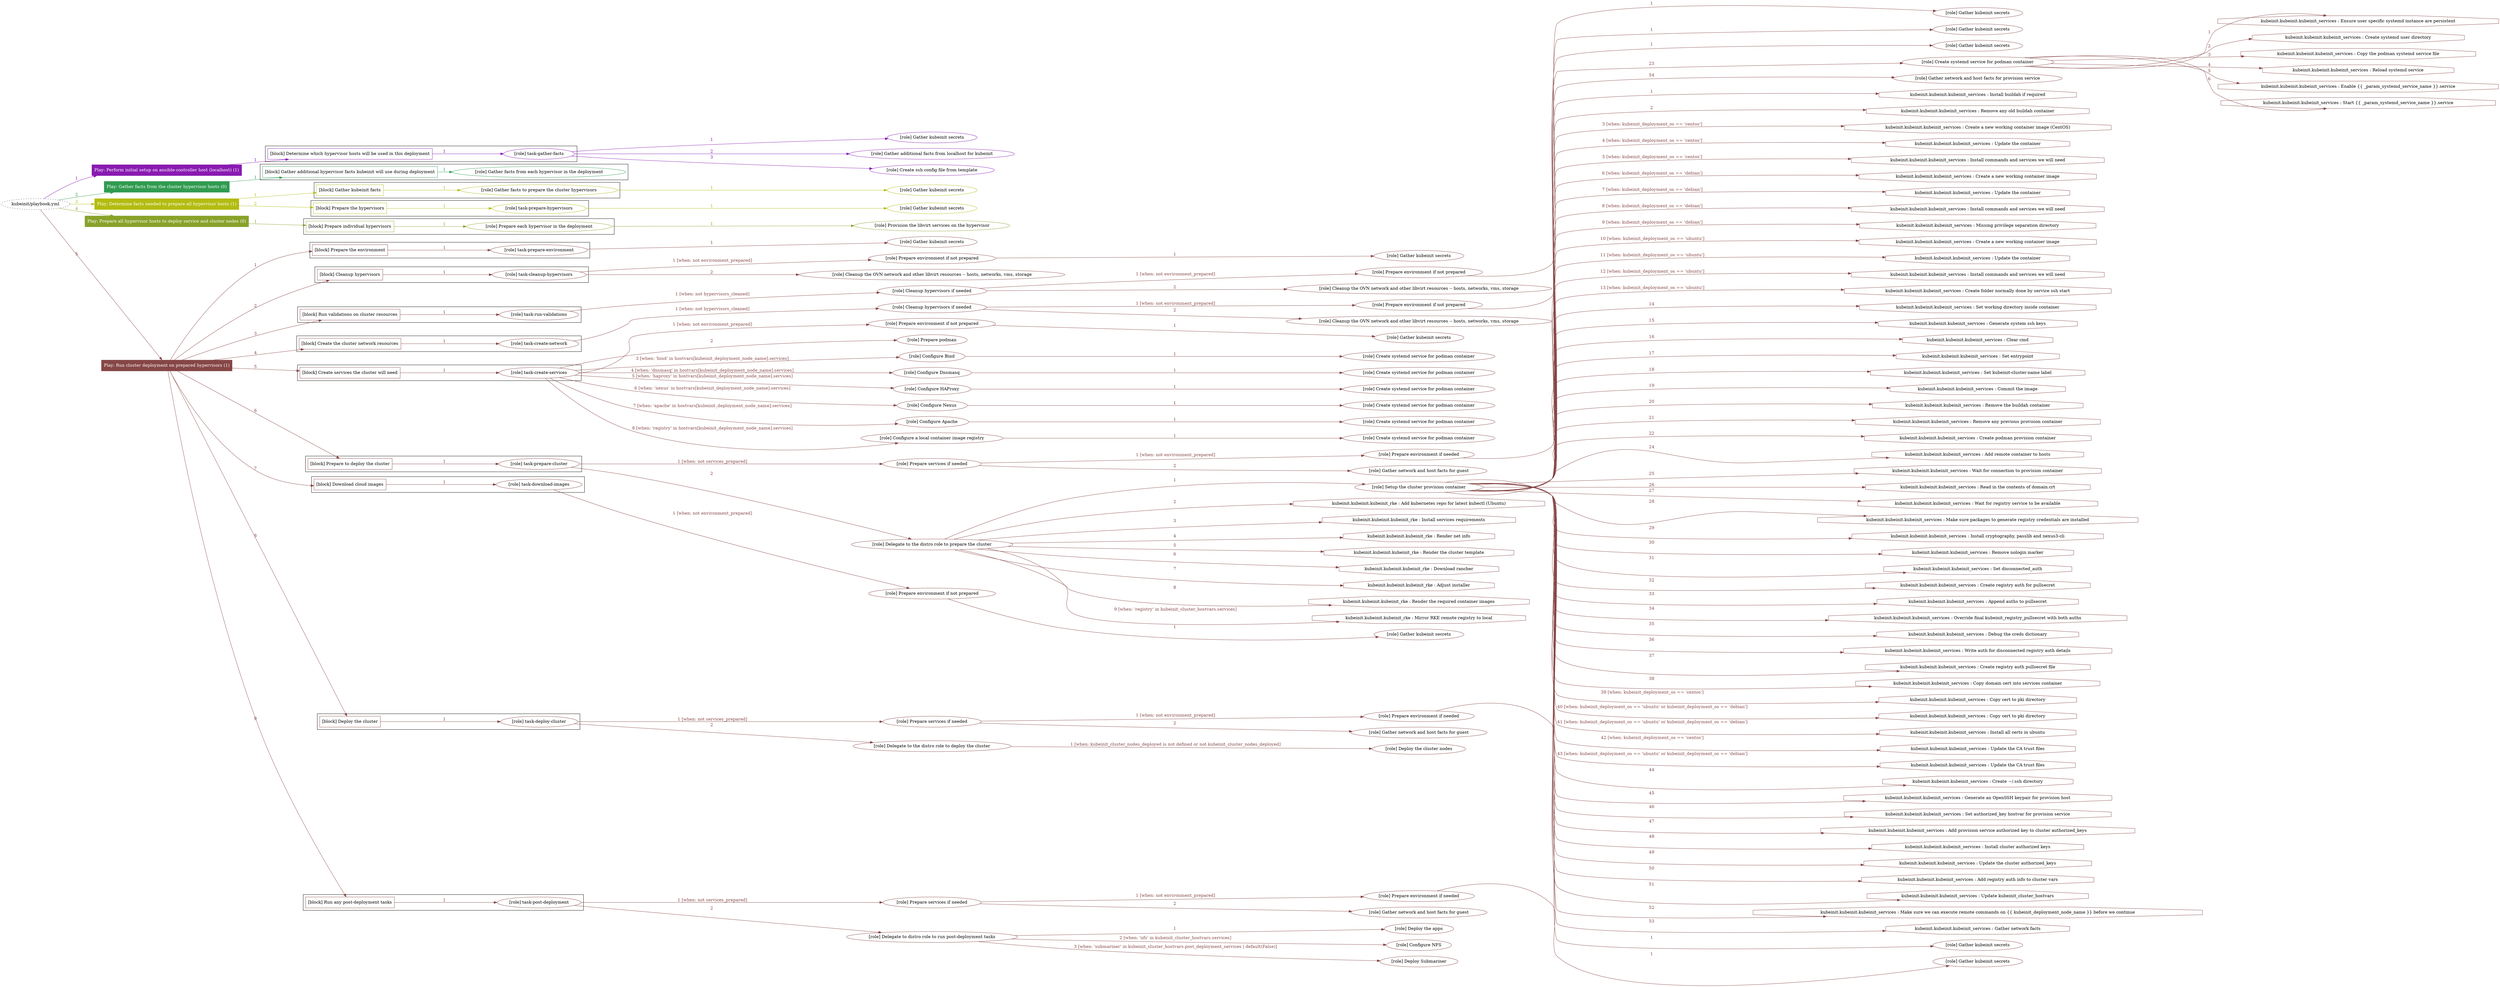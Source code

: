 digraph {
	graph [concentrate=true ordering=in rankdir=LR ratio=fill]
	edge [esep=5 sep=10]
	"kubeinit/playbook.yml" [URL="/home/runner/work/kubeinit/kubeinit/kubeinit/playbook.yml" id=playbook_919aef9d style=dotted]
	play_f9e77d51 [label="Play: Perform initial setup on ansible-controller host (localhost) (1)" URL="/home/runner/work/kubeinit/kubeinit/kubeinit/playbook.yml" color="#891ab2" fontcolor="#ffffff" id=play_f9e77d51 shape=box style=filled tooltip=localhost]
	"kubeinit/playbook.yml" -> play_f9e77d51 [label="1 " color="#891ab2" fontcolor="#891ab2" id=edge_54c0a7cf labeltooltip="1 " tooltip="1 "]
	subgraph "Gather kubeinit secrets" {
		role_a4ab2404 [label="[role] Gather kubeinit secrets" URL="/home/runner/.ansible/collections/ansible_collections/kubeinit/kubeinit/roles/kubeinit_prepare/tasks/build_hypervisors_group.yml" color="#891ab2" id=role_a4ab2404 tooltip="Gather kubeinit secrets"]
	}
	subgraph "Gather additional facts from localhost for kubeinit" {
		role_f68560e3 [label="[role] Gather additional facts from localhost for kubeinit" URL="/home/runner/.ansible/collections/ansible_collections/kubeinit/kubeinit/roles/kubeinit_prepare/tasks/build_hypervisors_group.yml" color="#891ab2" id=role_f68560e3 tooltip="Gather additional facts from localhost for kubeinit"]
	}
	subgraph "Create ssh config file from template" {
		role_85e6e556 [label="[role] Create ssh config file from template" URL="/home/runner/.ansible/collections/ansible_collections/kubeinit/kubeinit/roles/kubeinit_prepare/tasks/build_hypervisors_group.yml" color="#891ab2" id=role_85e6e556 tooltip="Create ssh config file from template"]
	}
	subgraph "task-gather-facts" {
		role_e259d2f3 [label="[role] task-gather-facts" URL="/home/runner/work/kubeinit/kubeinit/kubeinit/playbook.yml" color="#891ab2" id=role_e259d2f3 tooltip="task-gather-facts"]
		role_e259d2f3 -> role_a4ab2404 [label="1 " color="#891ab2" fontcolor="#891ab2" id=edge_b7ab3f2e labeltooltip="1 " tooltip="1 "]
		role_e259d2f3 -> role_f68560e3 [label="2 " color="#891ab2" fontcolor="#891ab2" id=edge_9d91b1de labeltooltip="2 " tooltip="2 "]
		role_e259d2f3 -> role_85e6e556 [label="3 " color="#891ab2" fontcolor="#891ab2" id=edge_f745d814 labeltooltip="3 " tooltip="3 "]
	}
	subgraph "Play: Perform initial setup on ansible-controller host (localhost) (1)" {
		play_f9e77d51 -> block_96652746 [label=1 color="#891ab2" fontcolor="#891ab2" id=edge_6d311edf labeltooltip=1 tooltip=1]
		subgraph cluster_block_96652746 {
			block_96652746 [label="[block] Determine which hypervisor hosts will be used in this deployment" URL="/home/runner/work/kubeinit/kubeinit/kubeinit/playbook.yml" color="#891ab2" id=block_96652746 labeltooltip="Determine which hypervisor hosts will be used in this deployment" shape=box tooltip="Determine which hypervisor hosts will be used in this deployment"]
			block_96652746 -> role_e259d2f3 [label="1 " color="#891ab2" fontcolor="#891ab2" id=edge_360bda60 labeltooltip="1 " tooltip="1 "]
		}
	}
	play_ca27b488 [label="Play: Gather facts from the cluster hypervisor hosts (0)" URL="/home/runner/work/kubeinit/kubeinit/kubeinit/playbook.yml" color="#319b51" fontcolor="#ffffff" id=play_ca27b488 shape=box style=filled tooltip="Play: Gather facts from the cluster hypervisor hosts (0)"]
	"kubeinit/playbook.yml" -> play_ca27b488 [label="2 " color="#319b51" fontcolor="#319b51" id=edge_1d7c2c6e labeltooltip="2 " tooltip="2 "]
	subgraph "Gather facts from each hypervisor in the deployment" {
		role_21994b3f [label="[role] Gather facts from each hypervisor in the deployment" URL="/home/runner/work/kubeinit/kubeinit/kubeinit/playbook.yml" color="#319b51" id=role_21994b3f tooltip="Gather facts from each hypervisor in the deployment"]
	}
	subgraph "Play: Gather facts from the cluster hypervisor hosts (0)" {
		play_ca27b488 -> block_428e8c20 [label=1 color="#319b51" fontcolor="#319b51" id=edge_dd893c18 labeltooltip=1 tooltip=1]
		subgraph cluster_block_428e8c20 {
			block_428e8c20 [label="[block] Gather additional hypervisor facts kubeinit will use during deployment" URL="/home/runner/work/kubeinit/kubeinit/kubeinit/playbook.yml" color="#319b51" id=block_428e8c20 labeltooltip="Gather additional hypervisor facts kubeinit will use during deployment" shape=box tooltip="Gather additional hypervisor facts kubeinit will use during deployment"]
			block_428e8c20 -> role_21994b3f [label="1 " color="#319b51" fontcolor="#319b51" id=edge_60579ac1 labeltooltip="1 " tooltip="1 "]
		}
	}
	play_2c7fd211 [label="Play: Determine facts needed to prepare all hypervisor hosts (1)" URL="/home/runner/work/kubeinit/kubeinit/kubeinit/playbook.yml" color="#b3bc10" fontcolor="#ffffff" id=play_2c7fd211 shape=box style=filled tooltip=localhost]
	"kubeinit/playbook.yml" -> play_2c7fd211 [label="3 " color="#b3bc10" fontcolor="#b3bc10" id=edge_bbf605ee labeltooltip="3 " tooltip="3 "]
	subgraph "Gather kubeinit secrets" {
		role_56b4421c [label="[role] Gather kubeinit secrets" URL="/home/runner/.ansible/collections/ansible_collections/kubeinit/kubeinit/roles/kubeinit_prepare/tasks/gather_kubeinit_facts.yml" color="#b3bc10" id=role_56b4421c tooltip="Gather kubeinit secrets"]
	}
	subgraph "Gather facts to prepare the cluster hypervisors" {
		role_55bad609 [label="[role] Gather facts to prepare the cluster hypervisors" URL="/home/runner/work/kubeinit/kubeinit/kubeinit/playbook.yml" color="#b3bc10" id=role_55bad609 tooltip="Gather facts to prepare the cluster hypervisors"]
		role_55bad609 -> role_56b4421c [label="1 " color="#b3bc10" fontcolor="#b3bc10" id=edge_3afcaa6a labeltooltip="1 " tooltip="1 "]
	}
	subgraph "Gather kubeinit secrets" {
		role_a042cef6 [label="[role] Gather kubeinit secrets" URL="/home/runner/.ansible/collections/ansible_collections/kubeinit/kubeinit/roles/kubeinit_prepare/tasks/gather_kubeinit_facts.yml" color="#b3bc10" id=role_a042cef6 tooltip="Gather kubeinit secrets"]
	}
	subgraph "task-prepare-hypervisors" {
		role_e4626613 [label="[role] task-prepare-hypervisors" URL="/home/runner/work/kubeinit/kubeinit/kubeinit/playbook.yml" color="#b3bc10" id=role_e4626613 tooltip="task-prepare-hypervisors"]
		role_e4626613 -> role_a042cef6 [label="1 " color="#b3bc10" fontcolor="#b3bc10" id=edge_f3834172 labeltooltip="1 " tooltip="1 "]
	}
	subgraph "Play: Determine facts needed to prepare all hypervisor hosts (1)" {
		play_2c7fd211 -> block_2fe3c059 [label=1 color="#b3bc10" fontcolor="#b3bc10" id=edge_dcbfa087 labeltooltip=1 tooltip=1]
		subgraph cluster_block_2fe3c059 {
			block_2fe3c059 [label="[block] Gather kubeinit facts" URL="/home/runner/work/kubeinit/kubeinit/kubeinit/playbook.yml" color="#b3bc10" id=block_2fe3c059 labeltooltip="Gather kubeinit facts" shape=box tooltip="Gather kubeinit facts"]
			block_2fe3c059 -> role_55bad609 [label="1 " color="#b3bc10" fontcolor="#b3bc10" id=edge_ac8cc768 labeltooltip="1 " tooltip="1 "]
		}
		play_2c7fd211 -> block_c9ec21cd [label=2 color="#b3bc10" fontcolor="#b3bc10" id=edge_07b7eb7e labeltooltip=2 tooltip=2]
		subgraph cluster_block_c9ec21cd {
			block_c9ec21cd [label="[block] Prepare the hypervisors" URL="/home/runner/work/kubeinit/kubeinit/kubeinit/playbook.yml" color="#b3bc10" id=block_c9ec21cd labeltooltip="Prepare the hypervisors" shape=box tooltip="Prepare the hypervisors"]
			block_c9ec21cd -> role_e4626613 [label="1 " color="#b3bc10" fontcolor="#b3bc10" id=edge_b0c40d74 labeltooltip="1 " tooltip="1 "]
		}
	}
	play_19499840 [label="Play: Prepare all hypervisor hosts to deploy service and cluster nodes (0)" URL="/home/runner/work/kubeinit/kubeinit/kubeinit/playbook.yml" color="#88a22a" fontcolor="#ffffff" id=play_19499840 shape=box style=filled tooltip="Play: Prepare all hypervisor hosts to deploy service and cluster nodes (0)"]
	"kubeinit/playbook.yml" -> play_19499840 [label="4 " color="#88a22a" fontcolor="#88a22a" id=edge_1cce53da labeltooltip="4 " tooltip="4 "]
	subgraph "Provision the libvirt services on the hypervisor" {
		role_8fbdb03e [label="[role] Provision the libvirt services on the hypervisor" URL="/home/runner/.ansible/collections/ansible_collections/kubeinit/kubeinit/roles/kubeinit_prepare/tasks/prepare_hypervisor.yml" color="#88a22a" id=role_8fbdb03e tooltip="Provision the libvirt services on the hypervisor"]
	}
	subgraph "Prepare each hypervisor in the deployment" {
		role_81806acc [label="[role] Prepare each hypervisor in the deployment" URL="/home/runner/work/kubeinit/kubeinit/kubeinit/playbook.yml" color="#88a22a" id=role_81806acc tooltip="Prepare each hypervisor in the deployment"]
		role_81806acc -> role_8fbdb03e [label="1 " color="#88a22a" fontcolor="#88a22a" id=edge_270a6148 labeltooltip="1 " tooltip="1 "]
	}
	subgraph "Play: Prepare all hypervisor hosts to deploy service and cluster nodes (0)" {
		play_19499840 -> block_1d157567 [label=1 color="#88a22a" fontcolor="#88a22a" id=edge_063e960f labeltooltip=1 tooltip=1]
		subgraph cluster_block_1d157567 {
			block_1d157567 [label="[block] Prepare individual hypervisors" URL="/home/runner/work/kubeinit/kubeinit/kubeinit/playbook.yml" color="#88a22a" id=block_1d157567 labeltooltip="Prepare individual hypervisors" shape=box tooltip="Prepare individual hypervisors"]
			block_1d157567 -> role_81806acc [label="1 " color="#88a22a" fontcolor="#88a22a" id=edge_792edc76 labeltooltip="1 " tooltip="1 "]
		}
	}
	play_19db431d [label="Play: Run cluster deployment on prepared hypervisors (1)" URL="/home/runner/work/kubeinit/kubeinit/kubeinit/playbook.yml" color="#864646" fontcolor="#ffffff" id=play_19db431d shape=box style=filled tooltip=localhost]
	"kubeinit/playbook.yml" -> play_19db431d [label="5 " color="#864646" fontcolor="#864646" id=edge_7bbb3f4f labeltooltip="5 " tooltip="5 "]
	subgraph "Gather kubeinit secrets" {
		role_4c2102bc [label="[role] Gather kubeinit secrets" URL="/home/runner/.ansible/collections/ansible_collections/kubeinit/kubeinit/roles/kubeinit_prepare/tasks/gather_kubeinit_facts.yml" color="#864646" id=role_4c2102bc tooltip="Gather kubeinit secrets"]
	}
	subgraph "task-prepare-environment" {
		role_b9acedf2 [label="[role] task-prepare-environment" URL="/home/runner/work/kubeinit/kubeinit/kubeinit/playbook.yml" color="#864646" id=role_b9acedf2 tooltip="task-prepare-environment"]
		role_b9acedf2 -> role_4c2102bc [label="1 " color="#864646" fontcolor="#864646" id=edge_ab9e03db labeltooltip="1 " tooltip="1 "]
	}
	subgraph "Gather kubeinit secrets" {
		role_25b0cb9f [label="[role] Gather kubeinit secrets" URL="/home/runner/.ansible/collections/ansible_collections/kubeinit/kubeinit/roles/kubeinit_prepare/tasks/gather_kubeinit_facts.yml" color="#864646" id=role_25b0cb9f tooltip="Gather kubeinit secrets"]
	}
	subgraph "Prepare environment if not prepared" {
		role_ac8d65b0 [label="[role] Prepare environment if not prepared" URL="/home/runner/.ansible/collections/ansible_collections/kubeinit/kubeinit/roles/kubeinit_prepare/tasks/cleanup_hypervisors.yml" color="#864646" id=role_ac8d65b0 tooltip="Prepare environment if not prepared"]
		role_ac8d65b0 -> role_25b0cb9f [label="1 " color="#864646" fontcolor="#864646" id=edge_e0564b7d labeltooltip="1 " tooltip="1 "]
	}
	subgraph "Cleanup the OVN network and other libvirt resources -- hosts, networks, vms, storage" {
		role_1292b072 [label="[role] Cleanup the OVN network and other libvirt resources -- hosts, networks, vms, storage" URL="/home/runner/.ansible/collections/ansible_collections/kubeinit/kubeinit/roles/kubeinit_prepare/tasks/cleanup_hypervisors.yml" color="#864646" id=role_1292b072 tooltip="Cleanup the OVN network and other libvirt resources -- hosts, networks, vms, storage"]
	}
	subgraph "task-cleanup-hypervisors" {
		role_2c7ad1c5 [label="[role] task-cleanup-hypervisors" URL="/home/runner/work/kubeinit/kubeinit/kubeinit/playbook.yml" color="#864646" id=role_2c7ad1c5 tooltip="task-cleanup-hypervisors"]
		role_2c7ad1c5 -> role_ac8d65b0 [label="1 [when: not environment_prepared]" color="#864646" fontcolor="#864646" id=edge_296746ca labeltooltip="1 [when: not environment_prepared]" tooltip="1 [when: not environment_prepared]"]
		role_2c7ad1c5 -> role_1292b072 [label="2 " color="#864646" fontcolor="#864646" id=edge_6bb8d71a labeltooltip="2 " tooltip="2 "]
	}
	subgraph "Gather kubeinit secrets" {
		role_fde05533 [label="[role] Gather kubeinit secrets" URL="/home/runner/.ansible/collections/ansible_collections/kubeinit/kubeinit/roles/kubeinit_prepare/tasks/gather_kubeinit_facts.yml" color="#864646" id=role_fde05533 tooltip="Gather kubeinit secrets"]
	}
	subgraph "Prepare environment if not prepared" {
		role_162ed611 [label="[role] Prepare environment if not prepared" URL="/home/runner/.ansible/collections/ansible_collections/kubeinit/kubeinit/roles/kubeinit_prepare/tasks/cleanup_hypervisors.yml" color="#864646" id=role_162ed611 tooltip="Prepare environment if not prepared"]
		role_162ed611 -> role_fde05533 [label="1 " color="#864646" fontcolor="#864646" id=edge_44df8a1d labeltooltip="1 " tooltip="1 "]
	}
	subgraph "Cleanup the OVN network and other libvirt resources -- hosts, networks, vms, storage" {
		role_22103f2d [label="[role] Cleanup the OVN network and other libvirt resources -- hosts, networks, vms, storage" URL="/home/runner/.ansible/collections/ansible_collections/kubeinit/kubeinit/roles/kubeinit_prepare/tasks/cleanup_hypervisors.yml" color="#864646" id=role_22103f2d tooltip="Cleanup the OVN network and other libvirt resources -- hosts, networks, vms, storage"]
	}
	subgraph "Cleanup hypervisors if needed" {
		role_8d95c74f [label="[role] Cleanup hypervisors if needed" URL="/home/runner/.ansible/collections/ansible_collections/kubeinit/kubeinit/roles/kubeinit_validations/tasks/main.yml" color="#864646" id=role_8d95c74f tooltip="Cleanup hypervisors if needed"]
		role_8d95c74f -> role_162ed611 [label="1 [when: not environment_prepared]" color="#864646" fontcolor="#864646" id=edge_edc49f2a labeltooltip="1 [when: not environment_prepared]" tooltip="1 [when: not environment_prepared]"]
		role_8d95c74f -> role_22103f2d [label="2 " color="#864646" fontcolor="#864646" id=edge_df96c3f9 labeltooltip="2 " tooltip="2 "]
	}
	subgraph "task-run-validations" {
		role_f7405fec [label="[role] task-run-validations" URL="/home/runner/work/kubeinit/kubeinit/kubeinit/playbook.yml" color="#864646" id=role_f7405fec tooltip="task-run-validations"]
		role_f7405fec -> role_8d95c74f [label="1 [when: not hypervisors_cleaned]" color="#864646" fontcolor="#864646" id=edge_1b2492ea labeltooltip="1 [when: not hypervisors_cleaned]" tooltip="1 [when: not hypervisors_cleaned]"]
	}
	subgraph "Gather kubeinit secrets" {
		role_2449b23b [label="[role] Gather kubeinit secrets" URL="/home/runner/.ansible/collections/ansible_collections/kubeinit/kubeinit/roles/kubeinit_prepare/tasks/gather_kubeinit_facts.yml" color="#864646" id=role_2449b23b tooltip="Gather kubeinit secrets"]
	}
	subgraph "Prepare environment if not prepared" {
		role_deb4a68c [label="[role] Prepare environment if not prepared" URL="/home/runner/.ansible/collections/ansible_collections/kubeinit/kubeinit/roles/kubeinit_prepare/tasks/cleanup_hypervisors.yml" color="#864646" id=role_deb4a68c tooltip="Prepare environment if not prepared"]
		role_deb4a68c -> role_2449b23b [label="1 " color="#864646" fontcolor="#864646" id=edge_f528bce7 labeltooltip="1 " tooltip="1 "]
	}
	subgraph "Cleanup the OVN network and other libvirt resources -- hosts, networks, vms, storage" {
		role_3c0bf0cf [label="[role] Cleanup the OVN network and other libvirt resources -- hosts, networks, vms, storage" URL="/home/runner/.ansible/collections/ansible_collections/kubeinit/kubeinit/roles/kubeinit_prepare/tasks/cleanup_hypervisors.yml" color="#864646" id=role_3c0bf0cf tooltip="Cleanup the OVN network and other libvirt resources -- hosts, networks, vms, storage"]
	}
	subgraph "Cleanup hypervisors if needed" {
		role_dbbb0184 [label="[role] Cleanup hypervisors if needed" URL="/home/runner/.ansible/collections/ansible_collections/kubeinit/kubeinit/roles/kubeinit_libvirt/tasks/create_network.yml" color="#864646" id=role_dbbb0184 tooltip="Cleanup hypervisors if needed"]
		role_dbbb0184 -> role_deb4a68c [label="1 [when: not environment_prepared]" color="#864646" fontcolor="#864646" id=edge_c100a233 labeltooltip="1 [when: not environment_prepared]" tooltip="1 [when: not environment_prepared]"]
		role_dbbb0184 -> role_3c0bf0cf [label="2 " color="#864646" fontcolor="#864646" id=edge_6dfc56dd labeltooltip="2 " tooltip="2 "]
	}
	subgraph "task-create-network" {
		role_ffc41f66 [label="[role] task-create-network" URL="/home/runner/work/kubeinit/kubeinit/kubeinit/playbook.yml" color="#864646" id=role_ffc41f66 tooltip="task-create-network"]
		role_ffc41f66 -> role_dbbb0184 [label="1 [when: not hypervisors_cleaned]" color="#864646" fontcolor="#864646" id=edge_cd556d44 labeltooltip="1 [when: not hypervisors_cleaned]" tooltip="1 [when: not hypervisors_cleaned]"]
	}
	subgraph "Gather kubeinit secrets" {
		role_f12162d3 [label="[role] Gather kubeinit secrets" URL="/home/runner/.ansible/collections/ansible_collections/kubeinit/kubeinit/roles/kubeinit_prepare/tasks/gather_kubeinit_facts.yml" color="#864646" id=role_f12162d3 tooltip="Gather kubeinit secrets"]
	}
	subgraph "Prepare environment if not prepared" {
		role_6d10cdae [label="[role] Prepare environment if not prepared" URL="/home/runner/.ansible/collections/ansible_collections/kubeinit/kubeinit/roles/kubeinit_services/tasks/main.yml" color="#864646" id=role_6d10cdae tooltip="Prepare environment if not prepared"]
		role_6d10cdae -> role_f12162d3 [label="1 " color="#864646" fontcolor="#864646" id=edge_599ed707 labeltooltip="1 " tooltip="1 "]
	}
	subgraph "Prepare podman" {
		role_d56a45b5 [label="[role] Prepare podman" URL="/home/runner/.ansible/collections/ansible_collections/kubeinit/kubeinit/roles/kubeinit_services/tasks/00_create_service_pod.yml" color="#864646" id=role_d56a45b5 tooltip="Prepare podman"]
	}
	subgraph "Create systemd service for podman container" {
		role_b30e917a [label="[role] Create systemd service for podman container" URL="/home/runner/.ansible/collections/ansible_collections/kubeinit/kubeinit/roles/kubeinit_bind/tasks/main.yml" color="#864646" id=role_b30e917a tooltip="Create systemd service for podman container"]
	}
	subgraph "Configure Bind" {
		role_846c87c3 [label="[role] Configure Bind" URL="/home/runner/.ansible/collections/ansible_collections/kubeinit/kubeinit/roles/kubeinit_services/tasks/start_services_containers.yml" color="#864646" id=role_846c87c3 tooltip="Configure Bind"]
		role_846c87c3 -> role_b30e917a [label="1 " color="#864646" fontcolor="#864646" id=edge_8e070776 labeltooltip="1 " tooltip="1 "]
	}
	subgraph "Create systemd service for podman container" {
		role_d4acc207 [label="[role] Create systemd service for podman container" URL="/home/runner/.ansible/collections/ansible_collections/kubeinit/kubeinit/roles/kubeinit_dnsmasq/tasks/main.yml" color="#864646" id=role_d4acc207 tooltip="Create systemd service for podman container"]
	}
	subgraph "Configure Dnsmasq" {
		role_e4917c8c [label="[role] Configure Dnsmasq" URL="/home/runner/.ansible/collections/ansible_collections/kubeinit/kubeinit/roles/kubeinit_services/tasks/start_services_containers.yml" color="#864646" id=role_e4917c8c tooltip="Configure Dnsmasq"]
		role_e4917c8c -> role_d4acc207 [label="1 " color="#864646" fontcolor="#864646" id=edge_c5f2c320 labeltooltip="1 " tooltip="1 "]
	}
	subgraph "Create systemd service for podman container" {
		role_1b662da1 [label="[role] Create systemd service for podman container" URL="/home/runner/.ansible/collections/ansible_collections/kubeinit/kubeinit/roles/kubeinit_haproxy/tasks/main.yml" color="#864646" id=role_1b662da1 tooltip="Create systemd service for podman container"]
	}
	subgraph "Configure HAProxy" {
		role_45ea9095 [label="[role] Configure HAProxy" URL="/home/runner/.ansible/collections/ansible_collections/kubeinit/kubeinit/roles/kubeinit_services/tasks/start_services_containers.yml" color="#864646" id=role_45ea9095 tooltip="Configure HAProxy"]
		role_45ea9095 -> role_1b662da1 [label="1 " color="#864646" fontcolor="#864646" id=edge_0cc7b628 labeltooltip="1 " tooltip="1 "]
	}
	subgraph "Create systemd service for podman container" {
		role_dc93ccf1 [label="[role] Create systemd service for podman container" URL="/home/runner/.ansible/collections/ansible_collections/kubeinit/kubeinit/roles/kubeinit_nexus/tasks/main.yml" color="#864646" id=role_dc93ccf1 tooltip="Create systemd service for podman container"]
	}
	subgraph "Configure Nexus" {
		role_375acee9 [label="[role] Configure Nexus" URL="/home/runner/.ansible/collections/ansible_collections/kubeinit/kubeinit/roles/kubeinit_services/tasks/start_services_containers.yml" color="#864646" id=role_375acee9 tooltip="Configure Nexus"]
		role_375acee9 -> role_dc93ccf1 [label="1 " color="#864646" fontcolor="#864646" id=edge_0938c7ec labeltooltip="1 " tooltip="1 "]
	}
	subgraph "Create systemd service for podman container" {
		role_ea8e4016 [label="[role] Create systemd service for podman container" URL="/home/runner/.ansible/collections/ansible_collections/kubeinit/kubeinit/roles/kubeinit_apache/tasks/main.yml" color="#864646" id=role_ea8e4016 tooltip="Create systemd service for podman container"]
	}
	subgraph "Configure Apache" {
		role_640bc583 [label="[role] Configure Apache" URL="/home/runner/.ansible/collections/ansible_collections/kubeinit/kubeinit/roles/kubeinit_services/tasks/start_services_containers.yml" color="#864646" id=role_640bc583 tooltip="Configure Apache"]
		role_640bc583 -> role_ea8e4016 [label="1 " color="#864646" fontcolor="#864646" id=edge_c57a9457 labeltooltip="1 " tooltip="1 "]
	}
	subgraph "Create systemd service for podman container" {
		role_b3dfbe13 [label="[role] Create systemd service for podman container" URL="/home/runner/.ansible/collections/ansible_collections/kubeinit/kubeinit/roles/kubeinit_registry/tasks/main.yml" color="#864646" id=role_b3dfbe13 tooltip="Create systemd service for podman container"]
	}
	subgraph "Configure a local container image registry" {
		role_4a47d7e2 [label="[role] Configure a local container image registry" URL="/home/runner/.ansible/collections/ansible_collections/kubeinit/kubeinit/roles/kubeinit_services/tasks/start_services_containers.yml" color="#864646" id=role_4a47d7e2 tooltip="Configure a local container image registry"]
		role_4a47d7e2 -> role_b3dfbe13 [label="1 " color="#864646" fontcolor="#864646" id=edge_8baaa154 labeltooltip="1 " tooltip="1 "]
	}
	subgraph "task-create-services" {
		role_1507319e [label="[role] task-create-services" URL="/home/runner/work/kubeinit/kubeinit/kubeinit/playbook.yml" color="#864646" id=role_1507319e tooltip="task-create-services"]
		role_1507319e -> role_6d10cdae [label="1 [when: not environment_prepared]" color="#864646" fontcolor="#864646" id=edge_60cf45f9 labeltooltip="1 [when: not environment_prepared]" tooltip="1 [when: not environment_prepared]"]
		role_1507319e -> role_d56a45b5 [label="2 " color="#864646" fontcolor="#864646" id=edge_799375f4 labeltooltip="2 " tooltip="2 "]
		role_1507319e -> role_846c87c3 [label="3 [when: 'bind' in hostvars[kubeinit_deployment_node_name].services]" color="#864646" fontcolor="#864646" id=edge_42466952 labeltooltip="3 [when: 'bind' in hostvars[kubeinit_deployment_node_name].services]" tooltip="3 [when: 'bind' in hostvars[kubeinit_deployment_node_name].services]"]
		role_1507319e -> role_e4917c8c [label="4 [when: 'dnsmasq' in hostvars[kubeinit_deployment_node_name].services]" color="#864646" fontcolor="#864646" id=edge_91b549eb labeltooltip="4 [when: 'dnsmasq' in hostvars[kubeinit_deployment_node_name].services]" tooltip="4 [when: 'dnsmasq' in hostvars[kubeinit_deployment_node_name].services]"]
		role_1507319e -> role_45ea9095 [label="5 [when: 'haproxy' in hostvars[kubeinit_deployment_node_name].services]" color="#864646" fontcolor="#864646" id=edge_1d06a820 labeltooltip="5 [when: 'haproxy' in hostvars[kubeinit_deployment_node_name].services]" tooltip="5 [when: 'haproxy' in hostvars[kubeinit_deployment_node_name].services]"]
		role_1507319e -> role_375acee9 [label="6 [when: 'nexus' in hostvars[kubeinit_deployment_node_name].services]" color="#864646" fontcolor="#864646" id=edge_9ae2d6dd labeltooltip="6 [when: 'nexus' in hostvars[kubeinit_deployment_node_name].services]" tooltip="6 [when: 'nexus' in hostvars[kubeinit_deployment_node_name].services]"]
		role_1507319e -> role_640bc583 [label="7 [when: 'apache' in hostvars[kubeinit_deployment_node_name].services]" color="#864646" fontcolor="#864646" id=edge_49df913a labeltooltip="7 [when: 'apache' in hostvars[kubeinit_deployment_node_name].services]" tooltip="7 [when: 'apache' in hostvars[kubeinit_deployment_node_name].services]"]
		role_1507319e -> role_4a47d7e2 [label="8 [when: 'registry' in hostvars[kubeinit_deployment_node_name].services]" color="#864646" fontcolor="#864646" id=edge_e8cc7f4d labeltooltip="8 [when: 'registry' in hostvars[kubeinit_deployment_node_name].services]" tooltip="8 [when: 'registry' in hostvars[kubeinit_deployment_node_name].services]"]
	}
	subgraph "Gather kubeinit secrets" {
		role_10809f94 [label="[role] Gather kubeinit secrets" URL="/home/runner/.ansible/collections/ansible_collections/kubeinit/kubeinit/roles/kubeinit_prepare/tasks/gather_kubeinit_facts.yml" color="#864646" id=role_10809f94 tooltip="Gather kubeinit secrets"]
	}
	subgraph "Prepare environment if needed" {
		role_d7b83bc4 [label="[role] Prepare environment if needed" URL="/home/runner/.ansible/collections/ansible_collections/kubeinit/kubeinit/roles/kubeinit_services/tasks/prepare_services.yml" color="#864646" id=role_d7b83bc4 tooltip="Prepare environment if needed"]
		role_d7b83bc4 -> role_10809f94 [label="1 " color="#864646" fontcolor="#864646" id=edge_e3e0c020 labeltooltip="1 " tooltip="1 "]
	}
	subgraph "Gather network and host facts for guest" {
		role_be78e1e4 [label="[role] Gather network and host facts for guest" URL="/home/runner/.ansible/collections/ansible_collections/kubeinit/kubeinit/roles/kubeinit_services/tasks/prepare_services.yml" color="#864646" id=role_be78e1e4 tooltip="Gather network and host facts for guest"]
	}
	subgraph "Prepare services if needed" {
		role_9fe672e5 [label="[role] Prepare services if needed" URL="/home/runner/.ansible/collections/ansible_collections/kubeinit/kubeinit/roles/kubeinit_prepare/tasks/prepare_cluster.yml" color="#864646" id=role_9fe672e5 tooltip="Prepare services if needed"]
		role_9fe672e5 -> role_d7b83bc4 [label="1 [when: not environment_prepared]" color="#864646" fontcolor="#864646" id=edge_1e27ed7e labeltooltip="1 [when: not environment_prepared]" tooltip="1 [when: not environment_prepared]"]
		role_9fe672e5 -> role_be78e1e4 [label="2 " color="#864646" fontcolor="#864646" id=edge_98687ca2 labeltooltip="2 " tooltip="2 "]
	}
	subgraph "Create systemd service for podman container" {
		role_ca0d32a6 [label="[role] Create systemd service for podman container" URL="/home/runner/.ansible/collections/ansible_collections/kubeinit/kubeinit/roles/kubeinit_services/tasks/create_provision_container.yml" color="#864646" id=role_ca0d32a6 tooltip="Create systemd service for podman container"]
		task_e51e6128 [label="kubeinit.kubeinit.kubeinit_services : Ensure user specific systemd instance are persistent" URL="/home/runner/.ansible/collections/ansible_collections/kubeinit/kubeinit/roles/kubeinit_services/tasks/create_managed_service.yml" color="#864646" id=task_e51e6128 shape=octagon tooltip="kubeinit.kubeinit.kubeinit_services : Ensure user specific systemd instance are persistent"]
		role_ca0d32a6 -> task_e51e6128 [label="1 " color="#864646" fontcolor="#864646" id=edge_f2c3c76a labeltooltip="1 " tooltip="1 "]
		task_37765d39 [label="kubeinit.kubeinit.kubeinit_services : Create systemd user directory" URL="/home/runner/.ansible/collections/ansible_collections/kubeinit/kubeinit/roles/kubeinit_services/tasks/create_managed_service.yml" color="#864646" id=task_37765d39 shape=octagon tooltip="kubeinit.kubeinit.kubeinit_services : Create systemd user directory"]
		role_ca0d32a6 -> task_37765d39 [label="2 " color="#864646" fontcolor="#864646" id=edge_24f763cc labeltooltip="2 " tooltip="2 "]
		task_11a186ba [label="kubeinit.kubeinit.kubeinit_services : Copy the podman systemd service file" URL="/home/runner/.ansible/collections/ansible_collections/kubeinit/kubeinit/roles/kubeinit_services/tasks/create_managed_service.yml" color="#864646" id=task_11a186ba shape=octagon tooltip="kubeinit.kubeinit.kubeinit_services : Copy the podman systemd service file"]
		role_ca0d32a6 -> task_11a186ba [label="3 " color="#864646" fontcolor="#864646" id=edge_368e2fea labeltooltip="3 " tooltip="3 "]
		task_d5bf8aea [label="kubeinit.kubeinit.kubeinit_services : Reload systemd service" URL="/home/runner/.ansible/collections/ansible_collections/kubeinit/kubeinit/roles/kubeinit_services/tasks/create_managed_service.yml" color="#864646" id=task_d5bf8aea shape=octagon tooltip="kubeinit.kubeinit.kubeinit_services : Reload systemd service"]
		role_ca0d32a6 -> task_d5bf8aea [label="4 " color="#864646" fontcolor="#864646" id=edge_c7582ca8 labeltooltip="4 " tooltip="4 "]
		task_cc6d2dd3 [label="kubeinit.kubeinit.kubeinit_services : Enable {{ _param_systemd_service_name }}.service" URL="/home/runner/.ansible/collections/ansible_collections/kubeinit/kubeinit/roles/kubeinit_services/tasks/create_managed_service.yml" color="#864646" id=task_cc6d2dd3 shape=octagon tooltip="kubeinit.kubeinit.kubeinit_services : Enable {{ _param_systemd_service_name }}.service"]
		role_ca0d32a6 -> task_cc6d2dd3 [label="5 " color="#864646" fontcolor="#864646" id=edge_10b6fe1d labeltooltip="5 " tooltip="5 "]
		task_3010feb9 [label="kubeinit.kubeinit.kubeinit_services : Start {{ _param_systemd_service_name }}.service" URL="/home/runner/.ansible/collections/ansible_collections/kubeinit/kubeinit/roles/kubeinit_services/tasks/create_managed_service.yml" color="#864646" id=task_3010feb9 shape=octagon tooltip="kubeinit.kubeinit.kubeinit_services : Start {{ _param_systemd_service_name }}.service"]
		role_ca0d32a6 -> task_3010feb9 [label="6 " color="#864646" fontcolor="#864646" id=edge_218feb8c labeltooltip="6 " tooltip="6 "]
	}
	subgraph "Gather network and host facts for provision service" {
		role_1c8cb7dd [label="[role] Gather network and host facts for provision service" URL="/home/runner/.ansible/collections/ansible_collections/kubeinit/kubeinit/roles/kubeinit_services/tasks/create_provision_container.yml" color="#864646" id=role_1c8cb7dd tooltip="Gather network and host facts for provision service"]
	}
	subgraph "Setup the cluster provision container" {
		role_b6ba24f4 [label="[role] Setup the cluster provision container" URL="/home/runner/.ansible/collections/ansible_collections/kubeinit/kubeinit/roles/kubeinit_rke/tasks/prepare_cluster.yml" color="#864646" id=role_b6ba24f4 tooltip="Setup the cluster provision container"]
		task_6f17a58e [label="kubeinit.kubeinit.kubeinit_services : Install buildah if required" URL="/home/runner/.ansible/collections/ansible_collections/kubeinit/kubeinit/roles/kubeinit_services/tasks/create_provision_container.yml" color="#864646" id=task_6f17a58e shape=octagon tooltip="kubeinit.kubeinit.kubeinit_services : Install buildah if required"]
		role_b6ba24f4 -> task_6f17a58e [label="1 " color="#864646" fontcolor="#864646" id=edge_199b10ad labeltooltip="1 " tooltip="1 "]
		task_33326cc9 [label="kubeinit.kubeinit.kubeinit_services : Remove any old buildah container" URL="/home/runner/.ansible/collections/ansible_collections/kubeinit/kubeinit/roles/kubeinit_services/tasks/create_provision_container.yml" color="#864646" id=task_33326cc9 shape=octagon tooltip="kubeinit.kubeinit.kubeinit_services : Remove any old buildah container"]
		role_b6ba24f4 -> task_33326cc9 [label="2 " color="#864646" fontcolor="#864646" id=edge_9f151798 labeltooltip="2 " tooltip="2 "]
		task_23cd95b0 [label="kubeinit.kubeinit.kubeinit_services : Create a new working container image (CentOS)" URL="/home/runner/.ansible/collections/ansible_collections/kubeinit/kubeinit/roles/kubeinit_services/tasks/create_provision_container.yml" color="#864646" id=task_23cd95b0 shape=octagon tooltip="kubeinit.kubeinit.kubeinit_services : Create a new working container image (CentOS)"]
		role_b6ba24f4 -> task_23cd95b0 [label="3 [when: kubeinit_deployment_os == 'centos']" color="#864646" fontcolor="#864646" id=edge_daf75d1d labeltooltip="3 [when: kubeinit_deployment_os == 'centos']" tooltip="3 [when: kubeinit_deployment_os == 'centos']"]
		task_42935837 [label="kubeinit.kubeinit.kubeinit_services : Update the container" URL="/home/runner/.ansible/collections/ansible_collections/kubeinit/kubeinit/roles/kubeinit_services/tasks/create_provision_container.yml" color="#864646" id=task_42935837 shape=octagon tooltip="kubeinit.kubeinit.kubeinit_services : Update the container"]
		role_b6ba24f4 -> task_42935837 [label="4 [when: kubeinit_deployment_os == 'centos']" color="#864646" fontcolor="#864646" id=edge_44095cd9 labeltooltip="4 [when: kubeinit_deployment_os == 'centos']" tooltip="4 [when: kubeinit_deployment_os == 'centos']"]
		task_51830e5e [label="kubeinit.kubeinit.kubeinit_services : Install commands and services we will need" URL="/home/runner/.ansible/collections/ansible_collections/kubeinit/kubeinit/roles/kubeinit_services/tasks/create_provision_container.yml" color="#864646" id=task_51830e5e shape=octagon tooltip="kubeinit.kubeinit.kubeinit_services : Install commands and services we will need"]
		role_b6ba24f4 -> task_51830e5e [label="5 [when: kubeinit_deployment_os == 'centos']" color="#864646" fontcolor="#864646" id=edge_58b7531a labeltooltip="5 [when: kubeinit_deployment_os == 'centos']" tooltip="5 [when: kubeinit_deployment_os == 'centos']"]
		task_23b5874e [label="kubeinit.kubeinit.kubeinit_services : Create a new working container image" URL="/home/runner/.ansible/collections/ansible_collections/kubeinit/kubeinit/roles/kubeinit_services/tasks/create_provision_container.yml" color="#864646" id=task_23b5874e shape=octagon tooltip="kubeinit.kubeinit.kubeinit_services : Create a new working container image"]
		role_b6ba24f4 -> task_23b5874e [label="6 [when: kubeinit_deployment_os == 'debian']" color="#864646" fontcolor="#864646" id=edge_11831a49 labeltooltip="6 [when: kubeinit_deployment_os == 'debian']" tooltip="6 [when: kubeinit_deployment_os == 'debian']"]
		task_4057bf83 [label="kubeinit.kubeinit.kubeinit_services : Update the container" URL="/home/runner/.ansible/collections/ansible_collections/kubeinit/kubeinit/roles/kubeinit_services/tasks/create_provision_container.yml" color="#864646" id=task_4057bf83 shape=octagon tooltip="kubeinit.kubeinit.kubeinit_services : Update the container"]
		role_b6ba24f4 -> task_4057bf83 [label="7 [when: kubeinit_deployment_os == 'debian']" color="#864646" fontcolor="#864646" id=edge_a2215265 labeltooltip="7 [when: kubeinit_deployment_os == 'debian']" tooltip="7 [when: kubeinit_deployment_os == 'debian']"]
		task_0985dcf2 [label="kubeinit.kubeinit.kubeinit_services : Install commands and services we will need" URL="/home/runner/.ansible/collections/ansible_collections/kubeinit/kubeinit/roles/kubeinit_services/tasks/create_provision_container.yml" color="#864646" id=task_0985dcf2 shape=octagon tooltip="kubeinit.kubeinit.kubeinit_services : Install commands and services we will need"]
		role_b6ba24f4 -> task_0985dcf2 [label="8 [when: kubeinit_deployment_os == 'debian']" color="#864646" fontcolor="#864646" id=edge_3764ca7d labeltooltip="8 [when: kubeinit_deployment_os == 'debian']" tooltip="8 [when: kubeinit_deployment_os == 'debian']"]
		task_028cb3fe [label="kubeinit.kubeinit.kubeinit_services : Missing privilege separation directory" URL="/home/runner/.ansible/collections/ansible_collections/kubeinit/kubeinit/roles/kubeinit_services/tasks/create_provision_container.yml" color="#864646" id=task_028cb3fe shape=octagon tooltip="kubeinit.kubeinit.kubeinit_services : Missing privilege separation directory"]
		role_b6ba24f4 -> task_028cb3fe [label="9 [when: kubeinit_deployment_os == 'debian']" color="#864646" fontcolor="#864646" id=edge_00ef93bf labeltooltip="9 [when: kubeinit_deployment_os == 'debian']" tooltip="9 [when: kubeinit_deployment_os == 'debian']"]
		task_36d0e6f5 [label="kubeinit.kubeinit.kubeinit_services : Create a new working container image" URL="/home/runner/.ansible/collections/ansible_collections/kubeinit/kubeinit/roles/kubeinit_services/tasks/create_provision_container.yml" color="#864646" id=task_36d0e6f5 shape=octagon tooltip="kubeinit.kubeinit.kubeinit_services : Create a new working container image"]
		role_b6ba24f4 -> task_36d0e6f5 [label="10 [when: kubeinit_deployment_os == 'ubuntu']" color="#864646" fontcolor="#864646" id=edge_727abe13 labeltooltip="10 [when: kubeinit_deployment_os == 'ubuntu']" tooltip="10 [when: kubeinit_deployment_os == 'ubuntu']"]
		task_0080005c [label="kubeinit.kubeinit.kubeinit_services : Update the container" URL="/home/runner/.ansible/collections/ansible_collections/kubeinit/kubeinit/roles/kubeinit_services/tasks/create_provision_container.yml" color="#864646" id=task_0080005c shape=octagon tooltip="kubeinit.kubeinit.kubeinit_services : Update the container"]
		role_b6ba24f4 -> task_0080005c [label="11 [when: kubeinit_deployment_os == 'ubuntu']" color="#864646" fontcolor="#864646" id=edge_a963e5b2 labeltooltip="11 [when: kubeinit_deployment_os == 'ubuntu']" tooltip="11 [when: kubeinit_deployment_os == 'ubuntu']"]
		task_c060ae7c [label="kubeinit.kubeinit.kubeinit_services : Install commands and services we will need" URL="/home/runner/.ansible/collections/ansible_collections/kubeinit/kubeinit/roles/kubeinit_services/tasks/create_provision_container.yml" color="#864646" id=task_c060ae7c shape=octagon tooltip="kubeinit.kubeinit.kubeinit_services : Install commands and services we will need"]
		role_b6ba24f4 -> task_c060ae7c [label="12 [when: kubeinit_deployment_os == 'ubuntu']" color="#864646" fontcolor="#864646" id=edge_f4383718 labeltooltip="12 [when: kubeinit_deployment_os == 'ubuntu']" tooltip="12 [when: kubeinit_deployment_os == 'ubuntu']"]
		task_4c8ca552 [label="kubeinit.kubeinit.kubeinit_services : Create folder normally done by service ssh start" URL="/home/runner/.ansible/collections/ansible_collections/kubeinit/kubeinit/roles/kubeinit_services/tasks/create_provision_container.yml" color="#864646" id=task_4c8ca552 shape=octagon tooltip="kubeinit.kubeinit.kubeinit_services : Create folder normally done by service ssh start"]
		role_b6ba24f4 -> task_4c8ca552 [label="13 [when: kubeinit_deployment_os == 'ubuntu']" color="#864646" fontcolor="#864646" id=edge_3952afce labeltooltip="13 [when: kubeinit_deployment_os == 'ubuntu']" tooltip="13 [when: kubeinit_deployment_os == 'ubuntu']"]
		task_013ba828 [label="kubeinit.kubeinit.kubeinit_services : Set working directory inside container" URL="/home/runner/.ansible/collections/ansible_collections/kubeinit/kubeinit/roles/kubeinit_services/tasks/create_provision_container.yml" color="#864646" id=task_013ba828 shape=octagon tooltip="kubeinit.kubeinit.kubeinit_services : Set working directory inside container"]
		role_b6ba24f4 -> task_013ba828 [label="14 " color="#864646" fontcolor="#864646" id=edge_1c7943ad labeltooltip="14 " tooltip="14 "]
		task_4513f9d9 [label="kubeinit.kubeinit.kubeinit_services : Generate system ssh keys" URL="/home/runner/.ansible/collections/ansible_collections/kubeinit/kubeinit/roles/kubeinit_services/tasks/create_provision_container.yml" color="#864646" id=task_4513f9d9 shape=octagon tooltip="kubeinit.kubeinit.kubeinit_services : Generate system ssh keys"]
		role_b6ba24f4 -> task_4513f9d9 [label="15 " color="#864646" fontcolor="#864646" id=edge_6f170d7f labeltooltip="15 " tooltip="15 "]
		task_4f8536f5 [label="kubeinit.kubeinit.kubeinit_services : Clear cmd" URL="/home/runner/.ansible/collections/ansible_collections/kubeinit/kubeinit/roles/kubeinit_services/tasks/create_provision_container.yml" color="#864646" id=task_4f8536f5 shape=octagon tooltip="kubeinit.kubeinit.kubeinit_services : Clear cmd"]
		role_b6ba24f4 -> task_4f8536f5 [label="16 " color="#864646" fontcolor="#864646" id=edge_8549efef labeltooltip="16 " tooltip="16 "]
		task_ffd5e1de [label="kubeinit.kubeinit.kubeinit_services : Set entrypoint" URL="/home/runner/.ansible/collections/ansible_collections/kubeinit/kubeinit/roles/kubeinit_services/tasks/create_provision_container.yml" color="#864646" id=task_ffd5e1de shape=octagon tooltip="kubeinit.kubeinit.kubeinit_services : Set entrypoint"]
		role_b6ba24f4 -> task_ffd5e1de [label="17 " color="#864646" fontcolor="#864646" id=edge_c46f1dcc labeltooltip="17 " tooltip="17 "]
		task_417a53eb [label="kubeinit.kubeinit.kubeinit_services : Set kubeinit-cluster-name label" URL="/home/runner/.ansible/collections/ansible_collections/kubeinit/kubeinit/roles/kubeinit_services/tasks/create_provision_container.yml" color="#864646" id=task_417a53eb shape=octagon tooltip="kubeinit.kubeinit.kubeinit_services : Set kubeinit-cluster-name label"]
		role_b6ba24f4 -> task_417a53eb [label="18 " color="#864646" fontcolor="#864646" id=edge_0c933d2b labeltooltip="18 " tooltip="18 "]
		task_58038da1 [label="kubeinit.kubeinit.kubeinit_services : Commit the image" URL="/home/runner/.ansible/collections/ansible_collections/kubeinit/kubeinit/roles/kubeinit_services/tasks/create_provision_container.yml" color="#864646" id=task_58038da1 shape=octagon tooltip="kubeinit.kubeinit.kubeinit_services : Commit the image"]
		role_b6ba24f4 -> task_58038da1 [label="19 " color="#864646" fontcolor="#864646" id=edge_6d91206e labeltooltip="19 " tooltip="19 "]
		task_536e5325 [label="kubeinit.kubeinit.kubeinit_services : Remove the buildah container" URL="/home/runner/.ansible/collections/ansible_collections/kubeinit/kubeinit/roles/kubeinit_services/tasks/create_provision_container.yml" color="#864646" id=task_536e5325 shape=octagon tooltip="kubeinit.kubeinit.kubeinit_services : Remove the buildah container"]
		role_b6ba24f4 -> task_536e5325 [label="20 " color="#864646" fontcolor="#864646" id=edge_a0ab2382 labeltooltip="20 " tooltip="20 "]
		task_77399154 [label="kubeinit.kubeinit.kubeinit_services : Remove any previous provision container" URL="/home/runner/.ansible/collections/ansible_collections/kubeinit/kubeinit/roles/kubeinit_services/tasks/create_provision_container.yml" color="#864646" id=task_77399154 shape=octagon tooltip="kubeinit.kubeinit.kubeinit_services : Remove any previous provision container"]
		role_b6ba24f4 -> task_77399154 [label="21 " color="#864646" fontcolor="#864646" id=edge_7ff9f582 labeltooltip="21 " tooltip="21 "]
		task_f27075ab [label="kubeinit.kubeinit.kubeinit_services : Create podman provision container" URL="/home/runner/.ansible/collections/ansible_collections/kubeinit/kubeinit/roles/kubeinit_services/tasks/create_provision_container.yml" color="#864646" id=task_f27075ab shape=octagon tooltip="kubeinit.kubeinit.kubeinit_services : Create podman provision container"]
		role_b6ba24f4 -> task_f27075ab [label="22 " color="#864646" fontcolor="#864646" id=edge_6e1717e3 labeltooltip="22 " tooltip="22 "]
		role_b6ba24f4 -> role_ca0d32a6 [label="23 " color="#864646" fontcolor="#864646" id=edge_dc4b5adf labeltooltip="23 " tooltip="23 "]
		task_f6d2f897 [label="kubeinit.kubeinit.kubeinit_services : Add remote container to hosts" URL="/home/runner/.ansible/collections/ansible_collections/kubeinit/kubeinit/roles/kubeinit_services/tasks/create_provision_container.yml" color="#864646" id=task_f6d2f897 shape=octagon tooltip="kubeinit.kubeinit.kubeinit_services : Add remote container to hosts"]
		role_b6ba24f4 -> task_f6d2f897 [label="24 " color="#864646" fontcolor="#864646" id=edge_2928b430 labeltooltip="24 " tooltip="24 "]
		task_14ccf66a [label="kubeinit.kubeinit.kubeinit_services : Wait for connection to provision container" URL="/home/runner/.ansible/collections/ansible_collections/kubeinit/kubeinit/roles/kubeinit_services/tasks/create_provision_container.yml" color="#864646" id=task_14ccf66a shape=octagon tooltip="kubeinit.kubeinit.kubeinit_services : Wait for connection to provision container"]
		role_b6ba24f4 -> task_14ccf66a [label="25 " color="#864646" fontcolor="#864646" id=edge_d48643c5 labeltooltip="25 " tooltip="25 "]
		task_e1e80831 [label="kubeinit.kubeinit.kubeinit_services : Read in the contents of domain.crt" URL="/home/runner/.ansible/collections/ansible_collections/kubeinit/kubeinit/roles/kubeinit_services/tasks/create_provision_container.yml" color="#864646" id=task_e1e80831 shape=octagon tooltip="kubeinit.kubeinit.kubeinit_services : Read in the contents of domain.crt"]
		role_b6ba24f4 -> task_e1e80831 [label="26 " color="#864646" fontcolor="#864646" id=edge_d623d710 labeltooltip="26 " tooltip="26 "]
		task_358b6d56 [label="kubeinit.kubeinit.kubeinit_services : Wait for registry service to be available" URL="/home/runner/.ansible/collections/ansible_collections/kubeinit/kubeinit/roles/kubeinit_services/tasks/create_provision_container.yml" color="#864646" id=task_358b6d56 shape=octagon tooltip="kubeinit.kubeinit.kubeinit_services : Wait for registry service to be available"]
		role_b6ba24f4 -> task_358b6d56 [label="27 " color="#864646" fontcolor="#864646" id=edge_3108a53a labeltooltip="27 " tooltip="27 "]
		task_4f1f9fe6 [label="kubeinit.kubeinit.kubeinit_services : Make sure packages to generate registry credentials are installed" URL="/home/runner/.ansible/collections/ansible_collections/kubeinit/kubeinit/roles/kubeinit_services/tasks/create_provision_container.yml" color="#864646" id=task_4f1f9fe6 shape=octagon tooltip="kubeinit.kubeinit.kubeinit_services : Make sure packages to generate registry credentials are installed"]
		role_b6ba24f4 -> task_4f1f9fe6 [label="28 " color="#864646" fontcolor="#864646" id=edge_1406c958 labeltooltip="28 " tooltip="28 "]
		task_26afb91e [label="kubeinit.kubeinit.kubeinit_services : Install cryptography, passlib and nexus3-cli" URL="/home/runner/.ansible/collections/ansible_collections/kubeinit/kubeinit/roles/kubeinit_services/tasks/create_provision_container.yml" color="#864646" id=task_26afb91e shape=octagon tooltip="kubeinit.kubeinit.kubeinit_services : Install cryptography, passlib and nexus3-cli"]
		role_b6ba24f4 -> task_26afb91e [label="29 " color="#864646" fontcolor="#864646" id=edge_05497d11 labeltooltip="29 " tooltip="29 "]
		task_7cef2b82 [label="kubeinit.kubeinit.kubeinit_services : Remove nologin marker" URL="/home/runner/.ansible/collections/ansible_collections/kubeinit/kubeinit/roles/kubeinit_services/tasks/create_provision_container.yml" color="#864646" id=task_7cef2b82 shape=octagon tooltip="kubeinit.kubeinit.kubeinit_services : Remove nologin marker"]
		role_b6ba24f4 -> task_7cef2b82 [label="30 " color="#864646" fontcolor="#864646" id=edge_801b041f labeltooltip="30 " tooltip="30 "]
		task_abf31e2c [label="kubeinit.kubeinit.kubeinit_services : Set disconnected_auth" URL="/home/runner/.ansible/collections/ansible_collections/kubeinit/kubeinit/roles/kubeinit_services/tasks/create_provision_container.yml" color="#864646" id=task_abf31e2c shape=octagon tooltip="kubeinit.kubeinit.kubeinit_services : Set disconnected_auth"]
		role_b6ba24f4 -> task_abf31e2c [label="31 " color="#864646" fontcolor="#864646" id=edge_f9a28e27 labeltooltip="31 " tooltip="31 "]
		task_0476548c [label="kubeinit.kubeinit.kubeinit_services : Create registry auth for pullsecret" URL="/home/runner/.ansible/collections/ansible_collections/kubeinit/kubeinit/roles/kubeinit_services/tasks/create_provision_container.yml" color="#864646" id=task_0476548c shape=octagon tooltip="kubeinit.kubeinit.kubeinit_services : Create registry auth for pullsecret"]
		role_b6ba24f4 -> task_0476548c [label="32 " color="#864646" fontcolor="#864646" id=edge_f35381fa labeltooltip="32 " tooltip="32 "]
		task_f828e350 [label="kubeinit.kubeinit.kubeinit_services : Append auths to pullsecret" URL="/home/runner/.ansible/collections/ansible_collections/kubeinit/kubeinit/roles/kubeinit_services/tasks/create_provision_container.yml" color="#864646" id=task_f828e350 shape=octagon tooltip="kubeinit.kubeinit.kubeinit_services : Append auths to pullsecret"]
		role_b6ba24f4 -> task_f828e350 [label="33 " color="#864646" fontcolor="#864646" id=edge_0df85c65 labeltooltip="33 " tooltip="33 "]
		task_0cdcd76d [label="kubeinit.kubeinit.kubeinit_services : Override final kubeinit_registry_pullsecret with both auths" URL="/home/runner/.ansible/collections/ansible_collections/kubeinit/kubeinit/roles/kubeinit_services/tasks/create_provision_container.yml" color="#864646" id=task_0cdcd76d shape=octagon tooltip="kubeinit.kubeinit.kubeinit_services : Override final kubeinit_registry_pullsecret with both auths"]
		role_b6ba24f4 -> task_0cdcd76d [label="34 " color="#864646" fontcolor="#864646" id=edge_2ccae36c labeltooltip="34 " tooltip="34 "]
		task_6d47e475 [label="kubeinit.kubeinit.kubeinit_services : Debug the creds dictionary" URL="/home/runner/.ansible/collections/ansible_collections/kubeinit/kubeinit/roles/kubeinit_services/tasks/create_provision_container.yml" color="#864646" id=task_6d47e475 shape=octagon tooltip="kubeinit.kubeinit.kubeinit_services : Debug the creds dictionary"]
		role_b6ba24f4 -> task_6d47e475 [label="35 " color="#864646" fontcolor="#864646" id=edge_a0ee3241 labeltooltip="35 " tooltip="35 "]
		task_ddb2ed36 [label="kubeinit.kubeinit.kubeinit_services : Write auth for disconnected registry auth details" URL="/home/runner/.ansible/collections/ansible_collections/kubeinit/kubeinit/roles/kubeinit_services/tasks/create_provision_container.yml" color="#864646" id=task_ddb2ed36 shape=octagon tooltip="kubeinit.kubeinit.kubeinit_services : Write auth for disconnected registry auth details"]
		role_b6ba24f4 -> task_ddb2ed36 [label="36 " color="#864646" fontcolor="#864646" id=edge_7d493901 labeltooltip="36 " tooltip="36 "]
		task_acc2523c [label="kubeinit.kubeinit.kubeinit_services : Create registry auth pullsecret file" URL="/home/runner/.ansible/collections/ansible_collections/kubeinit/kubeinit/roles/kubeinit_services/tasks/create_provision_container.yml" color="#864646" id=task_acc2523c shape=octagon tooltip="kubeinit.kubeinit.kubeinit_services : Create registry auth pullsecret file"]
		role_b6ba24f4 -> task_acc2523c [label="37 " color="#864646" fontcolor="#864646" id=edge_9a4a0a1f labeltooltip="37 " tooltip="37 "]
		task_9f001f08 [label="kubeinit.kubeinit.kubeinit_services : Copy domain cert into services container" URL="/home/runner/.ansible/collections/ansible_collections/kubeinit/kubeinit/roles/kubeinit_services/tasks/create_provision_container.yml" color="#864646" id=task_9f001f08 shape=octagon tooltip="kubeinit.kubeinit.kubeinit_services : Copy domain cert into services container"]
		role_b6ba24f4 -> task_9f001f08 [label="38 " color="#864646" fontcolor="#864646" id=edge_a8d66b25 labeltooltip="38 " tooltip="38 "]
		task_96b089f8 [label="kubeinit.kubeinit.kubeinit_services : Copy cert to pki directory" URL="/home/runner/.ansible/collections/ansible_collections/kubeinit/kubeinit/roles/kubeinit_services/tasks/create_provision_container.yml" color="#864646" id=task_96b089f8 shape=octagon tooltip="kubeinit.kubeinit.kubeinit_services : Copy cert to pki directory"]
		role_b6ba24f4 -> task_96b089f8 [label="39 [when: kubeinit_deployment_os == 'centos']" color="#864646" fontcolor="#864646" id=edge_28c26e6a labeltooltip="39 [when: kubeinit_deployment_os == 'centos']" tooltip="39 [when: kubeinit_deployment_os == 'centos']"]
		task_1273b19f [label="kubeinit.kubeinit.kubeinit_services : Copy cert to pki directory" URL="/home/runner/.ansible/collections/ansible_collections/kubeinit/kubeinit/roles/kubeinit_services/tasks/create_provision_container.yml" color="#864646" id=task_1273b19f shape=octagon tooltip="kubeinit.kubeinit.kubeinit_services : Copy cert to pki directory"]
		role_b6ba24f4 -> task_1273b19f [label="40 [when: kubeinit_deployment_os == 'ubuntu' or kubeinit_deployment_os == 'debian']" color="#864646" fontcolor="#864646" id=edge_aef442b4 labeltooltip="40 [when: kubeinit_deployment_os == 'ubuntu' or kubeinit_deployment_os == 'debian']" tooltip="40 [when: kubeinit_deployment_os == 'ubuntu' or kubeinit_deployment_os == 'debian']"]
		task_efc677f3 [label="kubeinit.kubeinit.kubeinit_services : Install all certs in ubuntu" URL="/home/runner/.ansible/collections/ansible_collections/kubeinit/kubeinit/roles/kubeinit_services/tasks/create_provision_container.yml" color="#864646" id=task_efc677f3 shape=octagon tooltip="kubeinit.kubeinit.kubeinit_services : Install all certs in ubuntu"]
		role_b6ba24f4 -> task_efc677f3 [label="41 [when: kubeinit_deployment_os == 'ubuntu' or kubeinit_deployment_os == 'debian']" color="#864646" fontcolor="#864646" id=edge_e038e515 labeltooltip="41 [when: kubeinit_deployment_os == 'ubuntu' or kubeinit_deployment_os == 'debian']" tooltip="41 [when: kubeinit_deployment_os == 'ubuntu' or kubeinit_deployment_os == 'debian']"]
		task_e8bafa32 [label="kubeinit.kubeinit.kubeinit_services : Update the CA trust files" URL="/home/runner/.ansible/collections/ansible_collections/kubeinit/kubeinit/roles/kubeinit_services/tasks/create_provision_container.yml" color="#864646" id=task_e8bafa32 shape=octagon tooltip="kubeinit.kubeinit.kubeinit_services : Update the CA trust files"]
		role_b6ba24f4 -> task_e8bafa32 [label="42 [when: kubeinit_deployment_os == 'centos']" color="#864646" fontcolor="#864646" id=edge_132713c7 labeltooltip="42 [when: kubeinit_deployment_os == 'centos']" tooltip="42 [when: kubeinit_deployment_os == 'centos']"]
		task_c453b69c [label="kubeinit.kubeinit.kubeinit_services : Update the CA trust files" URL="/home/runner/.ansible/collections/ansible_collections/kubeinit/kubeinit/roles/kubeinit_services/tasks/create_provision_container.yml" color="#864646" id=task_c453b69c shape=octagon tooltip="kubeinit.kubeinit.kubeinit_services : Update the CA trust files"]
		role_b6ba24f4 -> task_c453b69c [label="43 [when: kubeinit_deployment_os == 'ubuntu' or kubeinit_deployment_os == 'debian']" color="#864646" fontcolor="#864646" id=edge_0b048dbd labeltooltip="43 [when: kubeinit_deployment_os == 'ubuntu' or kubeinit_deployment_os == 'debian']" tooltip="43 [when: kubeinit_deployment_os == 'ubuntu' or kubeinit_deployment_os == 'debian']"]
		task_2a4532b2 [label="kubeinit.kubeinit.kubeinit_services : Create ~/.ssh directory" URL="/home/runner/.ansible/collections/ansible_collections/kubeinit/kubeinit/roles/kubeinit_services/tasks/create_provision_container.yml" color="#864646" id=task_2a4532b2 shape=octagon tooltip="kubeinit.kubeinit.kubeinit_services : Create ~/.ssh directory"]
		role_b6ba24f4 -> task_2a4532b2 [label="44 " color="#864646" fontcolor="#864646" id=edge_de7956b2 labeltooltip="44 " tooltip="44 "]
		task_bb74546d [label="kubeinit.kubeinit.kubeinit_services : Generate an OpenSSH keypair for provision host" URL="/home/runner/.ansible/collections/ansible_collections/kubeinit/kubeinit/roles/kubeinit_services/tasks/create_provision_container.yml" color="#864646" id=task_bb74546d shape=octagon tooltip="kubeinit.kubeinit.kubeinit_services : Generate an OpenSSH keypair for provision host"]
		role_b6ba24f4 -> task_bb74546d [label="45 " color="#864646" fontcolor="#864646" id=edge_e5ab13e3 labeltooltip="45 " tooltip="45 "]
		task_533c2ebf [label="kubeinit.kubeinit.kubeinit_services : Set authorized_key hostvar for provision service" URL="/home/runner/.ansible/collections/ansible_collections/kubeinit/kubeinit/roles/kubeinit_services/tasks/create_provision_container.yml" color="#864646" id=task_533c2ebf shape=octagon tooltip="kubeinit.kubeinit.kubeinit_services : Set authorized_key hostvar for provision service"]
		role_b6ba24f4 -> task_533c2ebf [label="46 " color="#864646" fontcolor="#864646" id=edge_8d2c1a29 labeltooltip="46 " tooltip="46 "]
		task_c56699e1 [label="kubeinit.kubeinit.kubeinit_services : Add provision service authorized key to cluster authorized_keys" URL="/home/runner/.ansible/collections/ansible_collections/kubeinit/kubeinit/roles/kubeinit_services/tasks/create_provision_container.yml" color="#864646" id=task_c56699e1 shape=octagon tooltip="kubeinit.kubeinit.kubeinit_services : Add provision service authorized key to cluster authorized_keys"]
		role_b6ba24f4 -> task_c56699e1 [label="47 " color="#864646" fontcolor="#864646" id=edge_51d950c5 labeltooltip="47 " tooltip="47 "]
		task_51029a61 [label="kubeinit.kubeinit.kubeinit_services : Install cluster authorized keys" URL="/home/runner/.ansible/collections/ansible_collections/kubeinit/kubeinit/roles/kubeinit_services/tasks/create_provision_container.yml" color="#864646" id=task_51029a61 shape=octagon tooltip="kubeinit.kubeinit.kubeinit_services : Install cluster authorized keys"]
		role_b6ba24f4 -> task_51029a61 [label="48 " color="#864646" fontcolor="#864646" id=edge_567244f8 labeltooltip="48 " tooltip="48 "]
		task_fb4be6d8 [label="kubeinit.kubeinit.kubeinit_services : Update the cluster authorized_keys" URL="/home/runner/.ansible/collections/ansible_collections/kubeinit/kubeinit/roles/kubeinit_services/tasks/create_provision_container.yml" color="#864646" id=task_fb4be6d8 shape=octagon tooltip="kubeinit.kubeinit.kubeinit_services : Update the cluster authorized_keys"]
		role_b6ba24f4 -> task_fb4be6d8 [label="49 " color="#864646" fontcolor="#864646" id=edge_6d44a6a7 labeltooltip="49 " tooltip="49 "]
		task_94e1e911 [label="kubeinit.kubeinit.kubeinit_services : Add registry auth info to cluster vars" URL="/home/runner/.ansible/collections/ansible_collections/kubeinit/kubeinit/roles/kubeinit_services/tasks/create_provision_container.yml" color="#864646" id=task_94e1e911 shape=octagon tooltip="kubeinit.kubeinit.kubeinit_services : Add registry auth info to cluster vars"]
		role_b6ba24f4 -> task_94e1e911 [label="50 " color="#864646" fontcolor="#864646" id=edge_ca70caca labeltooltip="50 " tooltip="50 "]
		task_cd9c936e [label="kubeinit.kubeinit.kubeinit_services : Update kubeinit_cluster_hostvars" URL="/home/runner/.ansible/collections/ansible_collections/kubeinit/kubeinit/roles/kubeinit_services/tasks/create_provision_container.yml" color="#864646" id=task_cd9c936e shape=octagon tooltip="kubeinit.kubeinit.kubeinit_services : Update kubeinit_cluster_hostvars"]
		role_b6ba24f4 -> task_cd9c936e [label="51 " color="#864646" fontcolor="#864646" id=edge_6a5b4ca8 labeltooltip="51 " tooltip="51 "]
		task_cff98f12 [label="kubeinit.kubeinit.kubeinit_services : Make sure we can execute remote commands on {{ kubeinit_deployment_node_name }} before we continue" URL="/home/runner/.ansible/collections/ansible_collections/kubeinit/kubeinit/roles/kubeinit_services/tasks/create_provision_container.yml" color="#864646" id=task_cff98f12 shape=octagon tooltip="kubeinit.kubeinit.kubeinit_services : Make sure we can execute remote commands on {{ kubeinit_deployment_node_name }} before we continue"]
		role_b6ba24f4 -> task_cff98f12 [label="52 " color="#864646" fontcolor="#864646" id=edge_8825b6d0 labeltooltip="52 " tooltip="52 "]
		task_4521a0df [label="kubeinit.kubeinit.kubeinit_services : Gather network facts" URL="/home/runner/.ansible/collections/ansible_collections/kubeinit/kubeinit/roles/kubeinit_services/tasks/create_provision_container.yml" color="#864646" id=task_4521a0df shape=octagon tooltip="kubeinit.kubeinit.kubeinit_services : Gather network facts"]
		role_b6ba24f4 -> task_4521a0df [label="53 " color="#864646" fontcolor="#864646" id=edge_10533a59 labeltooltip="53 " tooltip="53 "]
		role_b6ba24f4 -> role_1c8cb7dd [label="54 " color="#864646" fontcolor="#864646" id=edge_f8d3be28 labeltooltip="54 " tooltip="54 "]
	}
	subgraph "Delegate to the distro role to prepare the cluster" {
		role_03a42de8 [label="[role] Delegate to the distro role to prepare the cluster" URL="/home/runner/.ansible/collections/ansible_collections/kubeinit/kubeinit/roles/kubeinit_prepare/tasks/prepare_cluster.yml" color="#864646" id=role_03a42de8 tooltip="Delegate to the distro role to prepare the cluster"]
		role_03a42de8 -> role_b6ba24f4 [label="1 " color="#864646" fontcolor="#864646" id=edge_afee6825 labeltooltip="1 " tooltip="1 "]
		task_c41d273d [label="kubeinit.kubeinit.kubeinit_rke : Add kubernetes repo for latest kubectl (Ubuntu)" URL="/home/runner/.ansible/collections/ansible_collections/kubeinit/kubeinit/roles/kubeinit_rke/tasks/prepare_cluster.yml" color="#864646" id=task_c41d273d shape=octagon tooltip="kubeinit.kubeinit.kubeinit_rke : Add kubernetes repo for latest kubectl (Ubuntu)"]
		role_03a42de8 -> task_c41d273d [label="2 " color="#864646" fontcolor="#864646" id=edge_b21051e1 labeltooltip="2 " tooltip="2 "]
		task_9268b351 [label="kubeinit.kubeinit.kubeinit_rke : Install services requirements" URL="/home/runner/.ansible/collections/ansible_collections/kubeinit/kubeinit/roles/kubeinit_rke/tasks/prepare_cluster.yml" color="#864646" id=task_9268b351 shape=octagon tooltip="kubeinit.kubeinit.kubeinit_rke : Install services requirements"]
		role_03a42de8 -> task_9268b351 [label="3 " color="#864646" fontcolor="#864646" id=edge_4d2696f2 labeltooltip="3 " tooltip="3 "]
		task_bdd9106c [label="kubeinit.kubeinit.kubeinit_rke : Render net info" URL="/home/runner/.ansible/collections/ansible_collections/kubeinit/kubeinit/roles/kubeinit_rke/tasks/prepare_cluster.yml" color="#864646" id=task_bdd9106c shape=octagon tooltip="kubeinit.kubeinit.kubeinit_rke : Render net info"]
		role_03a42de8 -> task_bdd9106c [label="4 " color="#864646" fontcolor="#864646" id=edge_5b32608d labeltooltip="4 " tooltip="4 "]
		task_ced4afcc [label="kubeinit.kubeinit.kubeinit_rke : Render the cluster template" URL="/home/runner/.ansible/collections/ansible_collections/kubeinit/kubeinit/roles/kubeinit_rke/tasks/prepare_cluster.yml" color="#864646" id=task_ced4afcc shape=octagon tooltip="kubeinit.kubeinit.kubeinit_rke : Render the cluster template"]
		role_03a42de8 -> task_ced4afcc [label="5 " color="#864646" fontcolor="#864646" id=edge_798aeec8 labeltooltip="5 " tooltip="5 "]
		task_0faff73b [label="kubeinit.kubeinit.kubeinit_rke : Download rancher" URL="/home/runner/.ansible/collections/ansible_collections/kubeinit/kubeinit/roles/kubeinit_rke/tasks/prepare_cluster.yml" color="#864646" id=task_0faff73b shape=octagon tooltip="kubeinit.kubeinit.kubeinit_rke : Download rancher"]
		role_03a42de8 -> task_0faff73b [label="6 " color="#864646" fontcolor="#864646" id=edge_547d1478 labeltooltip="6 " tooltip="6 "]
		task_d33fc80a [label="kubeinit.kubeinit.kubeinit_rke : Adjust installer" URL="/home/runner/.ansible/collections/ansible_collections/kubeinit/kubeinit/roles/kubeinit_rke/tasks/prepare_cluster.yml" color="#864646" id=task_d33fc80a shape=octagon tooltip="kubeinit.kubeinit.kubeinit_rke : Adjust installer"]
		role_03a42de8 -> task_d33fc80a [label="7 " color="#864646" fontcolor="#864646" id=edge_dfc9744f labeltooltip="7 " tooltip="7 "]
		task_626bf35b [label="kubeinit.kubeinit.kubeinit_rke : Render the required container images" URL="/home/runner/.ansible/collections/ansible_collections/kubeinit/kubeinit/roles/kubeinit_rke/tasks/prepare_cluster.yml" color="#864646" id=task_626bf35b shape=octagon tooltip="kubeinit.kubeinit.kubeinit_rke : Render the required container images"]
		role_03a42de8 -> task_626bf35b [label="8 " color="#864646" fontcolor="#864646" id=edge_61c84861 labeltooltip="8 " tooltip="8 "]
		task_71fa57d3 [label="kubeinit.kubeinit.kubeinit_rke : Mirror RKE remote registry to local" URL="/home/runner/.ansible/collections/ansible_collections/kubeinit/kubeinit/roles/kubeinit_rke/tasks/prepare_cluster.yml" color="#864646" id=task_71fa57d3 shape=octagon tooltip="kubeinit.kubeinit.kubeinit_rke : Mirror RKE remote registry to local"]
		role_03a42de8 -> task_71fa57d3 [label="9 [when: 'registry' in kubeinit_cluster_hostvars.services]" color="#864646" fontcolor="#864646" id=edge_b793fac6 labeltooltip="9 [when: 'registry' in kubeinit_cluster_hostvars.services]" tooltip="9 [when: 'registry' in kubeinit_cluster_hostvars.services]"]
	}
	subgraph "task-prepare-cluster" {
		role_d59a8336 [label="[role] task-prepare-cluster" URL="/home/runner/work/kubeinit/kubeinit/kubeinit/playbook.yml" color="#864646" id=role_d59a8336 tooltip="task-prepare-cluster"]
		role_d59a8336 -> role_9fe672e5 [label="1 [when: not services_prepared]" color="#864646" fontcolor="#864646" id=edge_94226009 labeltooltip="1 [when: not services_prepared]" tooltip="1 [when: not services_prepared]"]
		role_d59a8336 -> role_03a42de8 [label="2 " color="#864646" fontcolor="#864646" id=edge_eb14e7f1 labeltooltip="2 " tooltip="2 "]
	}
	subgraph "Gather kubeinit secrets" {
		role_55bdf1f5 [label="[role] Gather kubeinit secrets" URL="/home/runner/.ansible/collections/ansible_collections/kubeinit/kubeinit/roles/kubeinit_prepare/tasks/gather_kubeinit_facts.yml" color="#864646" id=role_55bdf1f5 tooltip="Gather kubeinit secrets"]
	}
	subgraph "Prepare environment if not prepared" {
		role_5d45c4db [label="[role] Prepare environment if not prepared" URL="/home/runner/.ansible/collections/ansible_collections/kubeinit/kubeinit/roles/kubeinit_libvirt/tasks/download_cloud_images.yml" color="#864646" id=role_5d45c4db tooltip="Prepare environment if not prepared"]
		role_5d45c4db -> role_55bdf1f5 [label="1 " color="#864646" fontcolor="#864646" id=edge_c758510a labeltooltip="1 " tooltip="1 "]
	}
	subgraph "task-download-images" {
		role_73a88ea7 [label="[role] task-download-images" URL="/home/runner/work/kubeinit/kubeinit/kubeinit/playbook.yml" color="#864646" id=role_73a88ea7 tooltip="task-download-images"]
		role_73a88ea7 -> role_5d45c4db [label="1 [when: not environment_prepared]" color="#864646" fontcolor="#864646" id=edge_062d7ac7 labeltooltip="1 [when: not environment_prepared]" tooltip="1 [when: not environment_prepared]"]
	}
	subgraph "Gather kubeinit secrets" {
		role_efd57bee [label="[role] Gather kubeinit secrets" URL="/home/runner/.ansible/collections/ansible_collections/kubeinit/kubeinit/roles/kubeinit_prepare/tasks/gather_kubeinit_facts.yml" color="#864646" id=role_efd57bee tooltip="Gather kubeinit secrets"]
	}
	subgraph "Prepare environment if needed" {
		role_74097284 [label="[role] Prepare environment if needed" URL="/home/runner/.ansible/collections/ansible_collections/kubeinit/kubeinit/roles/kubeinit_services/tasks/prepare_services.yml" color="#864646" id=role_74097284 tooltip="Prepare environment if needed"]
		role_74097284 -> role_efd57bee [label="1 " color="#864646" fontcolor="#864646" id=edge_f0d8adce labeltooltip="1 " tooltip="1 "]
	}
	subgraph "Gather network and host facts for guest" {
		role_50ac0dce [label="[role] Gather network and host facts for guest" URL="/home/runner/.ansible/collections/ansible_collections/kubeinit/kubeinit/roles/kubeinit_services/tasks/prepare_services.yml" color="#864646" id=role_50ac0dce tooltip="Gather network and host facts for guest"]
	}
	subgraph "Prepare services if needed" {
		role_86bf06dd [label="[role] Prepare services if needed" URL="/home/runner/.ansible/collections/ansible_collections/kubeinit/kubeinit/roles/kubeinit_prepare/tasks/deploy_cluster.yml" color="#864646" id=role_86bf06dd tooltip="Prepare services if needed"]
		role_86bf06dd -> role_74097284 [label="1 [when: not environment_prepared]" color="#864646" fontcolor="#864646" id=edge_236cf554 labeltooltip="1 [when: not environment_prepared]" tooltip="1 [when: not environment_prepared]"]
		role_86bf06dd -> role_50ac0dce [label="2 " color="#864646" fontcolor="#864646" id=edge_64f3309f labeltooltip="2 " tooltip="2 "]
	}
	subgraph "Deploy the cluster nodes" {
		role_3fb75f78 [label="[role] Deploy the cluster nodes" URL="/home/runner/.ansible/collections/ansible_collections/kubeinit/kubeinit/roles/kubeinit_rke/tasks/main.yml" color="#864646" id=role_3fb75f78 tooltip="Deploy the cluster nodes"]
	}
	subgraph "Delegate to the distro role to deploy the cluster" {
		role_0bf8a2c7 [label="[role] Delegate to the distro role to deploy the cluster" URL="/home/runner/.ansible/collections/ansible_collections/kubeinit/kubeinit/roles/kubeinit_prepare/tasks/deploy_cluster.yml" color="#864646" id=role_0bf8a2c7 tooltip="Delegate to the distro role to deploy the cluster"]
		role_0bf8a2c7 -> role_3fb75f78 [label="1 [when: kubeinit_cluster_nodes_deployed is not defined or not kubeinit_cluster_nodes_deployed]" color="#864646" fontcolor="#864646" id=edge_9e2362f1 labeltooltip="1 [when: kubeinit_cluster_nodes_deployed is not defined or not kubeinit_cluster_nodes_deployed]" tooltip="1 [when: kubeinit_cluster_nodes_deployed is not defined or not kubeinit_cluster_nodes_deployed]"]
	}
	subgraph "task-deploy-cluster" {
		role_388518b7 [label="[role] task-deploy-cluster" URL="/home/runner/work/kubeinit/kubeinit/kubeinit/playbook.yml" color="#864646" id=role_388518b7 tooltip="task-deploy-cluster"]
		role_388518b7 -> role_86bf06dd [label="1 [when: not services_prepared]" color="#864646" fontcolor="#864646" id=edge_1fd0b243 labeltooltip="1 [when: not services_prepared]" tooltip="1 [when: not services_prepared]"]
		role_388518b7 -> role_0bf8a2c7 [label="2 " color="#864646" fontcolor="#864646" id=edge_ff5cde0a labeltooltip="2 " tooltip="2 "]
	}
	subgraph "Gather kubeinit secrets" {
		role_8ccf9a60 [label="[role] Gather kubeinit secrets" URL="/home/runner/.ansible/collections/ansible_collections/kubeinit/kubeinit/roles/kubeinit_prepare/tasks/gather_kubeinit_facts.yml" color="#864646" id=role_8ccf9a60 tooltip="Gather kubeinit secrets"]
	}
	subgraph "Prepare environment if needed" {
		role_2b388f2e [label="[role] Prepare environment if needed" URL="/home/runner/.ansible/collections/ansible_collections/kubeinit/kubeinit/roles/kubeinit_services/tasks/prepare_services.yml" color="#864646" id=role_2b388f2e tooltip="Prepare environment if needed"]
		role_2b388f2e -> role_8ccf9a60 [label="1 " color="#864646" fontcolor="#864646" id=edge_1025926e labeltooltip="1 " tooltip="1 "]
	}
	subgraph "Gather network and host facts for guest" {
		role_1a609dd4 [label="[role] Gather network and host facts for guest" URL="/home/runner/.ansible/collections/ansible_collections/kubeinit/kubeinit/roles/kubeinit_services/tasks/prepare_services.yml" color="#864646" id=role_1a609dd4 tooltip="Gather network and host facts for guest"]
	}
	subgraph "Prepare services if needed" {
		role_b2d9dc70 [label="[role] Prepare services if needed" URL="/home/runner/.ansible/collections/ansible_collections/kubeinit/kubeinit/roles/kubeinit_prepare/tasks/post_deployment.yml" color="#864646" id=role_b2d9dc70 tooltip="Prepare services if needed"]
		role_b2d9dc70 -> role_2b388f2e [label="1 [when: not environment_prepared]" color="#864646" fontcolor="#864646" id=edge_9cac0915 labeltooltip="1 [when: not environment_prepared]" tooltip="1 [when: not environment_prepared]"]
		role_b2d9dc70 -> role_1a609dd4 [label="2 " color="#864646" fontcolor="#864646" id=edge_15ecb07b labeltooltip="2 " tooltip="2 "]
	}
	subgraph "Deploy the apps" {
		role_75079d5a [label="[role] Deploy the apps" URL="/home/runner/.ansible/collections/ansible_collections/kubeinit/kubeinit/roles/kubeinit_rke/tasks/post_deployment_tasks.yml" color="#864646" id=role_75079d5a tooltip="Deploy the apps"]
	}
	subgraph "Configure NFS" {
		role_dfba8ad9 [label="[role] Configure NFS" URL="/home/runner/.ansible/collections/ansible_collections/kubeinit/kubeinit/roles/kubeinit_rke/tasks/post_deployment_tasks.yml" color="#864646" id=role_dfba8ad9 tooltip="Configure NFS"]
	}
	subgraph "Deploy Submariner" {
		role_45cbe1df [label="[role] Deploy Submariner" URL="/home/runner/.ansible/collections/ansible_collections/kubeinit/kubeinit/roles/kubeinit_rke/tasks/post_deployment_tasks.yml" color="#864646" id=role_45cbe1df tooltip="Deploy Submariner"]
	}
	subgraph "Delegate to distro role to run post-deployment tasks" {
		role_56f91087 [label="[role] Delegate to distro role to run post-deployment tasks" URL="/home/runner/.ansible/collections/ansible_collections/kubeinit/kubeinit/roles/kubeinit_prepare/tasks/post_deployment.yml" color="#864646" id=role_56f91087 tooltip="Delegate to distro role to run post-deployment tasks"]
		role_56f91087 -> role_75079d5a [label="1 " color="#864646" fontcolor="#864646" id=edge_ea0a041e labeltooltip="1 " tooltip="1 "]
		role_56f91087 -> role_dfba8ad9 [label="2 [when: 'nfs' in kubeinit_cluster_hostvars.services]" color="#864646" fontcolor="#864646" id=edge_8e7b7ef2 labeltooltip="2 [when: 'nfs' in kubeinit_cluster_hostvars.services]" tooltip="2 [when: 'nfs' in kubeinit_cluster_hostvars.services]"]
		role_56f91087 -> role_45cbe1df [label="3 [when: 'submariner' in kubeinit_cluster_hostvars.post_deployment_services | default(False)]" color="#864646" fontcolor="#864646" id=edge_6d2f1590 labeltooltip="3 [when: 'submariner' in kubeinit_cluster_hostvars.post_deployment_services | default(False)]" tooltip="3 [when: 'submariner' in kubeinit_cluster_hostvars.post_deployment_services | default(False)]"]
	}
	subgraph "task-post-deployment" {
		role_19272d40 [label="[role] task-post-deployment" URL="/home/runner/work/kubeinit/kubeinit/kubeinit/playbook.yml" color="#864646" id=role_19272d40 tooltip="task-post-deployment"]
		role_19272d40 -> role_b2d9dc70 [label="1 [when: not services_prepared]" color="#864646" fontcolor="#864646" id=edge_3fa2a388 labeltooltip="1 [when: not services_prepared]" tooltip="1 [when: not services_prepared]"]
		role_19272d40 -> role_56f91087 [label="2 " color="#864646" fontcolor="#864646" id=edge_dc277125 labeltooltip="2 " tooltip="2 "]
	}
	subgraph "Play: Run cluster deployment on prepared hypervisors (1)" {
		play_19db431d -> block_06a41dbe [label=1 color="#864646" fontcolor="#864646" id=edge_2cf35282 labeltooltip=1 tooltip=1]
		subgraph cluster_block_06a41dbe {
			block_06a41dbe [label="[block] Prepare the environment" URL="/home/runner/work/kubeinit/kubeinit/kubeinit/playbook.yml" color="#864646" id=block_06a41dbe labeltooltip="Prepare the environment" shape=box tooltip="Prepare the environment"]
			block_06a41dbe -> role_b9acedf2 [label="1 " color="#864646" fontcolor="#864646" id=edge_6b8e8f2f labeltooltip="1 " tooltip="1 "]
		}
		play_19db431d -> block_261e709c [label=2 color="#864646" fontcolor="#864646" id=edge_41ec3090 labeltooltip=2 tooltip=2]
		subgraph cluster_block_261e709c {
			block_261e709c [label="[block] Cleanup hypervisors" URL="/home/runner/work/kubeinit/kubeinit/kubeinit/playbook.yml" color="#864646" id=block_261e709c labeltooltip="Cleanup hypervisors" shape=box tooltip="Cleanup hypervisors"]
			block_261e709c -> role_2c7ad1c5 [label="1 " color="#864646" fontcolor="#864646" id=edge_90ad029a labeltooltip="1 " tooltip="1 "]
		}
		play_19db431d -> block_7d28d392 [label=3 color="#864646" fontcolor="#864646" id=edge_80c385e8 labeltooltip=3 tooltip=3]
		subgraph cluster_block_7d28d392 {
			block_7d28d392 [label="[block] Run validations on cluster resources" URL="/home/runner/work/kubeinit/kubeinit/kubeinit/playbook.yml" color="#864646" id=block_7d28d392 labeltooltip="Run validations on cluster resources" shape=box tooltip="Run validations on cluster resources"]
			block_7d28d392 -> role_f7405fec [label="1 " color="#864646" fontcolor="#864646" id=edge_94f25224 labeltooltip="1 " tooltip="1 "]
		}
		play_19db431d -> block_faecc4ef [label=4 color="#864646" fontcolor="#864646" id=edge_32f9e2bb labeltooltip=4 tooltip=4]
		subgraph cluster_block_faecc4ef {
			block_faecc4ef [label="[block] Create the cluster network resources" URL="/home/runner/work/kubeinit/kubeinit/kubeinit/playbook.yml" color="#864646" id=block_faecc4ef labeltooltip="Create the cluster network resources" shape=box tooltip="Create the cluster network resources"]
			block_faecc4ef -> role_ffc41f66 [label="1 " color="#864646" fontcolor="#864646" id=edge_a134424f labeltooltip="1 " tooltip="1 "]
		}
		play_19db431d -> block_4f6f9c4e [label=5 color="#864646" fontcolor="#864646" id=edge_eb818cf3 labeltooltip=5 tooltip=5]
		subgraph cluster_block_4f6f9c4e {
			block_4f6f9c4e [label="[block] Create services the cluster will need" URL="/home/runner/work/kubeinit/kubeinit/kubeinit/playbook.yml" color="#864646" id=block_4f6f9c4e labeltooltip="Create services the cluster will need" shape=box tooltip="Create services the cluster will need"]
			block_4f6f9c4e -> role_1507319e [label="1 " color="#864646" fontcolor="#864646" id=edge_63375f43 labeltooltip="1 " tooltip="1 "]
		}
		play_19db431d -> block_ee3321a7 [label=6 color="#864646" fontcolor="#864646" id=edge_c88732d2 labeltooltip=6 tooltip=6]
		subgraph cluster_block_ee3321a7 {
			block_ee3321a7 [label="[block] Prepare to deploy the cluster" URL="/home/runner/work/kubeinit/kubeinit/kubeinit/playbook.yml" color="#864646" id=block_ee3321a7 labeltooltip="Prepare to deploy the cluster" shape=box tooltip="Prepare to deploy the cluster"]
			block_ee3321a7 -> role_d59a8336 [label="1 " color="#864646" fontcolor="#864646" id=edge_e8a16230 labeltooltip="1 " tooltip="1 "]
		}
		play_19db431d -> block_2b5c4757 [label=7 color="#864646" fontcolor="#864646" id=edge_d10ccfbd labeltooltip=7 tooltip=7]
		subgraph cluster_block_2b5c4757 {
			block_2b5c4757 [label="[block] Download cloud images" URL="/home/runner/work/kubeinit/kubeinit/kubeinit/playbook.yml" color="#864646" id=block_2b5c4757 labeltooltip="Download cloud images" shape=box tooltip="Download cloud images"]
			block_2b5c4757 -> role_73a88ea7 [label="1 " color="#864646" fontcolor="#864646" id=edge_e84f35a1 labeltooltip="1 " tooltip="1 "]
		}
		play_19db431d -> block_87f10c5d [label=8 color="#864646" fontcolor="#864646" id=edge_14ca5731 labeltooltip=8 tooltip=8]
		subgraph cluster_block_87f10c5d {
			block_87f10c5d [label="[block] Deploy the cluster" URL="/home/runner/work/kubeinit/kubeinit/kubeinit/playbook.yml" color="#864646" id=block_87f10c5d labeltooltip="Deploy the cluster" shape=box tooltip="Deploy the cluster"]
			block_87f10c5d -> role_388518b7 [label="1 " color="#864646" fontcolor="#864646" id=edge_56e346db labeltooltip="1 " tooltip="1 "]
		}
		play_19db431d -> block_33407517 [label=9 color="#864646" fontcolor="#864646" id=edge_0b3e66ed labeltooltip=9 tooltip=9]
		subgraph cluster_block_33407517 {
			block_33407517 [label="[block] Run any post-deployment tasks" URL="/home/runner/work/kubeinit/kubeinit/kubeinit/playbook.yml" color="#864646" id=block_33407517 labeltooltip="Run any post-deployment tasks" shape=box tooltip="Run any post-deployment tasks"]
			block_33407517 -> role_19272d40 [label="1 " color="#864646" fontcolor="#864646" id=edge_a613cd91 labeltooltip="1 " tooltip="1 "]
		}
	}
}
